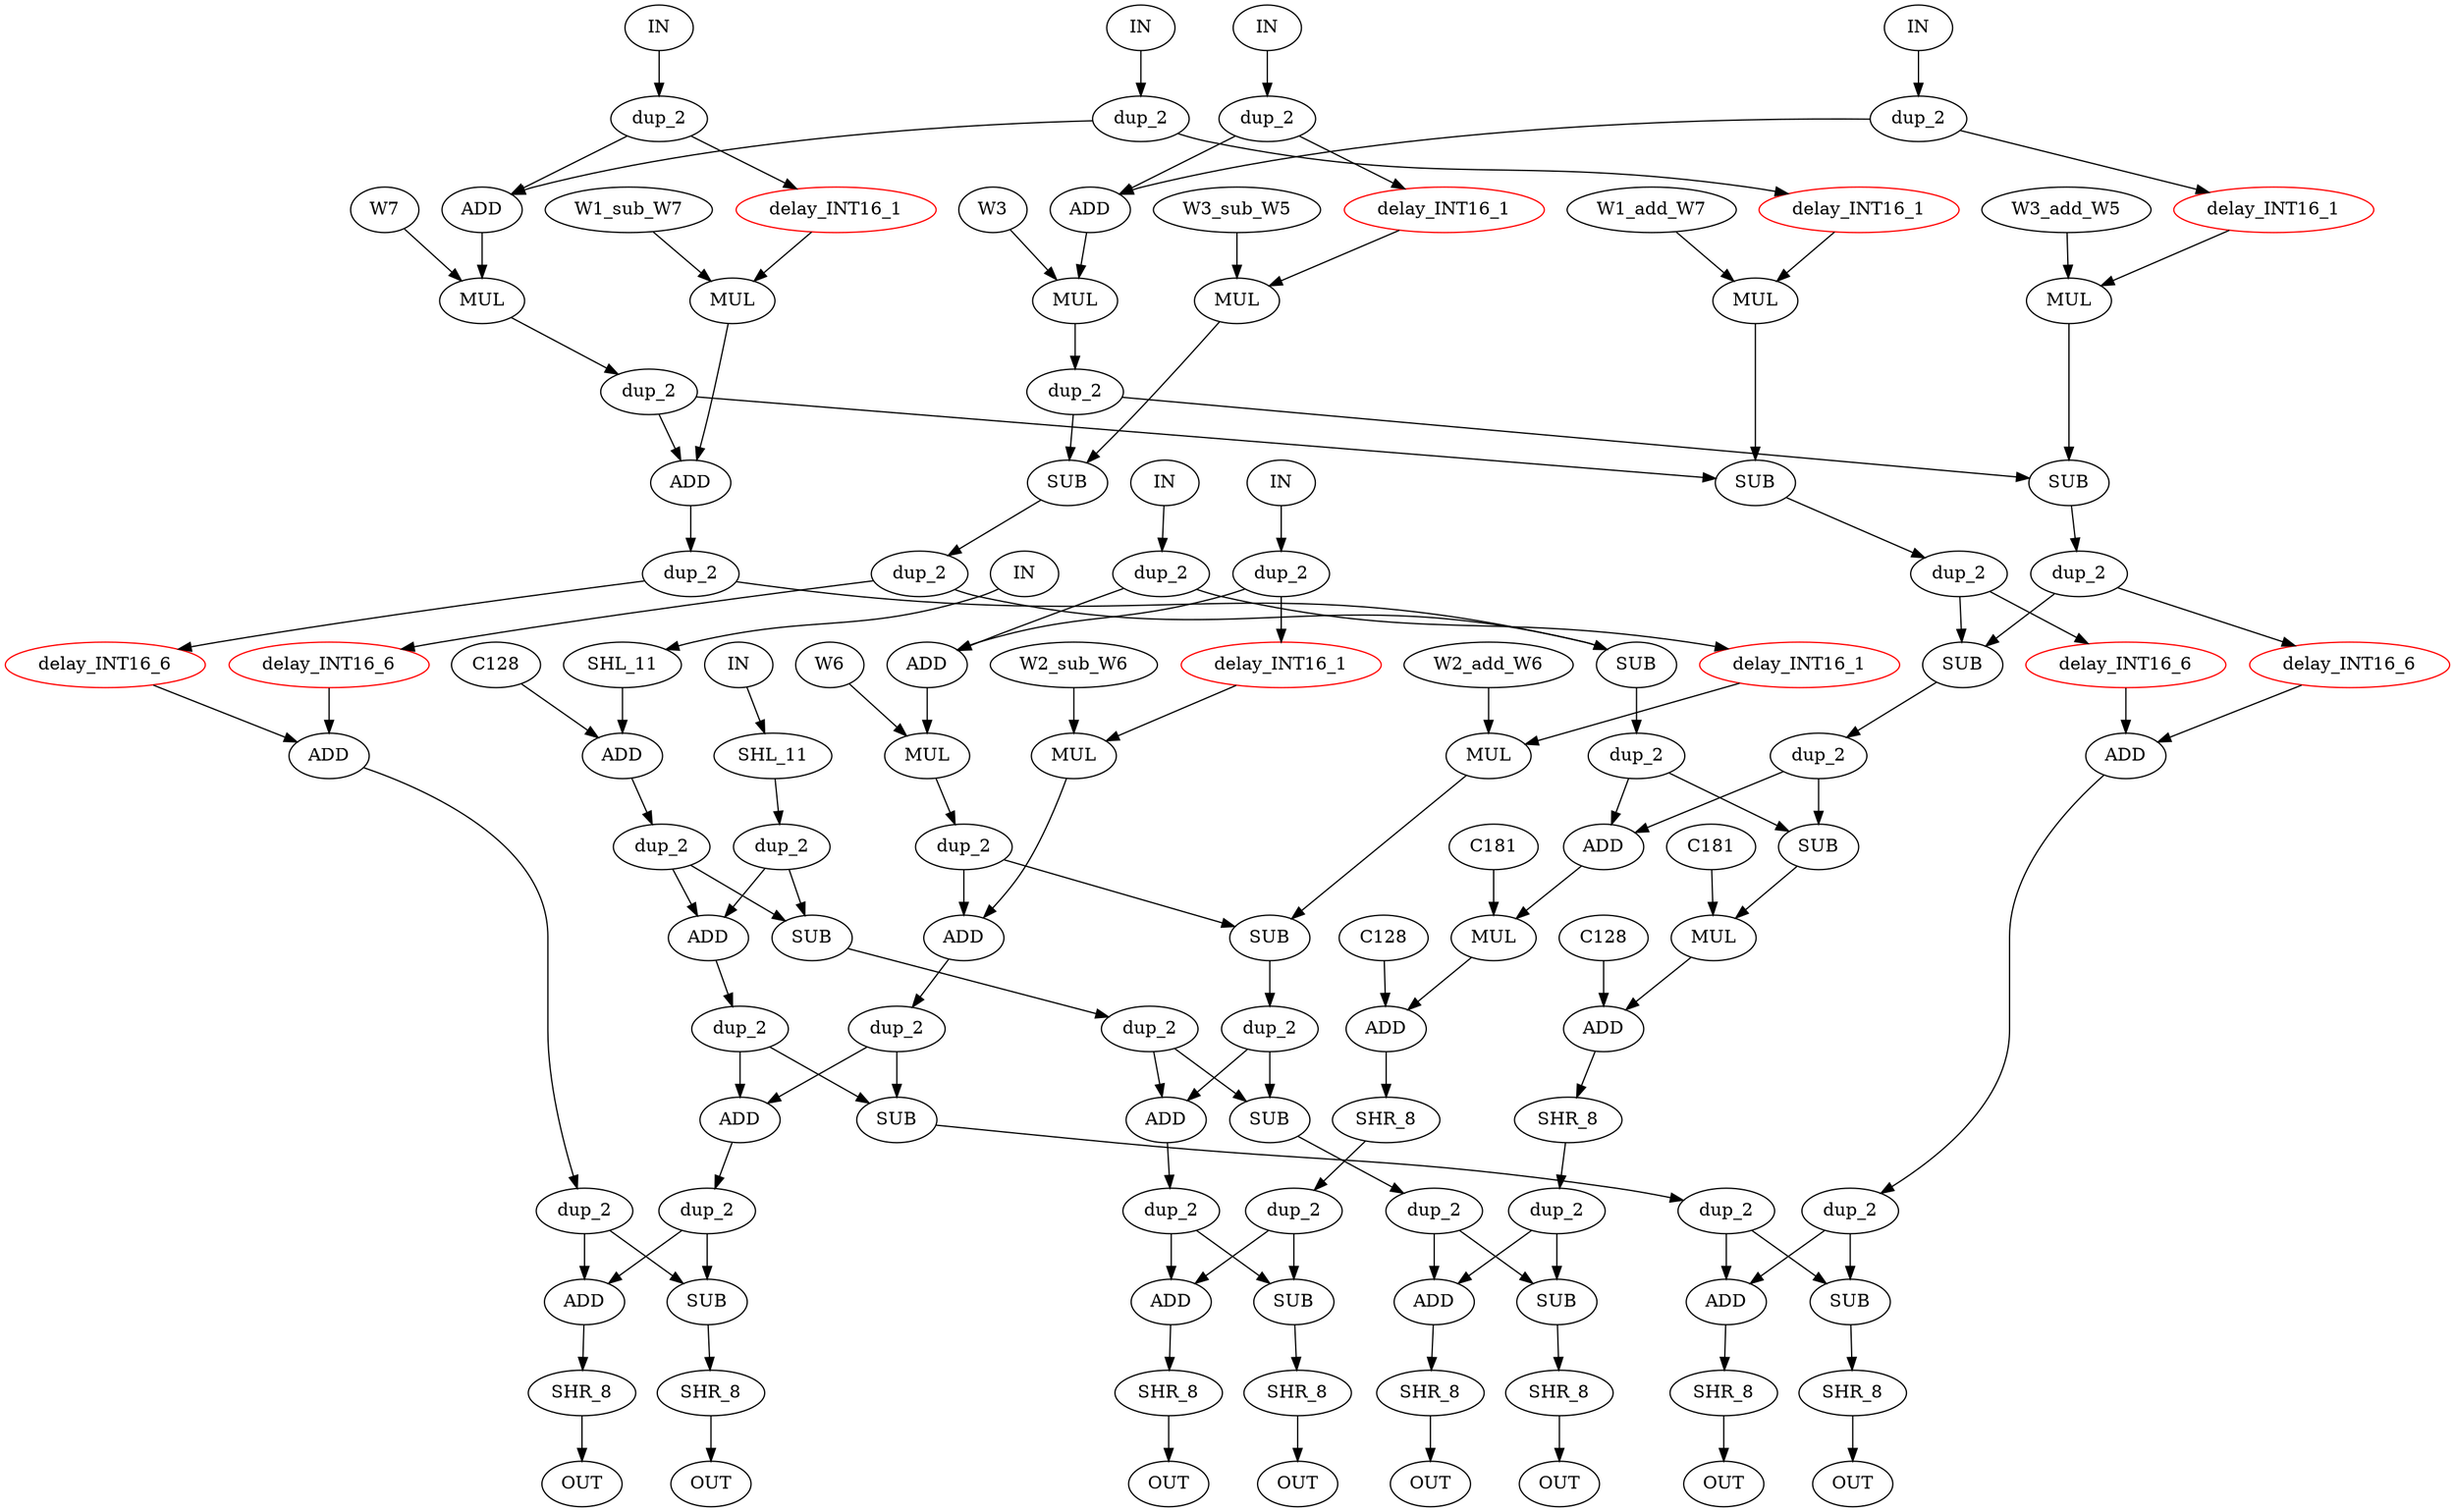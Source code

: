 digraph IDCT_row {
  subgraph main {
    n_in_0 [label=IN, color=black];
    n_in_1 [label=IN, color=black];
    n_in_2 [label=IN, color=black];
    n_in_3 [label=IN, color=black];
    n_in_4 [label=IN, color=black];
    n_in_5 [label=IN, color=black];
    n_in_6 [label=IN, color=black];
    n_in_7 [label=IN, color=black];
    n_c128_0 [label=C128, color=black];
    n_c128_1 [label=C128, color=black];
    n_c128_2 [label=C128, color=black];
    n_c181_0 [label=C181, color=black];
    n_c181_1 [label=C181, color=black];
    n_w7 [label=W7, color=black];
    n_w1_sub_w7 [label=W1_sub_W7, color=black];
    n_w1_add_w7 [label=W1_add_W7, color=black];
    n_w3 [label=W3, color=black];
    n_w3_sub_w5 [label=W3_sub_W5, color=black];
    n_w3_add_w5 [label=W3_add_W5, color=black];
    n_w6 [label=W6, color=black];
    n_w2_sub_w6 [label=W2_sub_W6, color=black];
    n_w2_add_w6 [label=W2_add_W6, color=black];
    n_x1_0 [label=SHL_11, color=black];
    n_t0_0 [label=SHL_11, color=black];
    n_x0_0 [label=ADD, color=black];
    d_x0_0 [label=dup_2, color=black];
    d_x1_0 [label=dup_2, color=black];
    d_x2_0 [label=dup_2, color=black];
    d_x3_0 [label=dup_2, color=black];
    d_x4_0 [label=dup_2, color=black];
    d_x5_0 [label=dup_2, color=black];
    d_x6_0 [label=dup_2, color=black];
    d_x7_0 [label=dup_2, color=black];
    n_t8_1 [label=ADD, color=black];
    n_x8_1 [label=MUL, color=black];
    d_x8_1 [label=dup_2, color=black];
    n_t4_1 [label=MUL, color=black];
    n_x4_1 [label=ADD, color=black];
    d_x4_1 [label=dup_2, color=black];
    n_t5_1 [label=MUL, color=black];
    n_x5_1 [label=SUB, color=black];
    d_x5_1 [label=dup_2, color=black];
    n_t8_2 [label=ADD, color=black];
    n_x8_2 [label=MUL, color=black];
    d_x8_2 [label=dup_2, color=black];
    n_t6_1 [label=MUL, color=black];
    n_x6_1 [label=SUB, color=black];
    d_x6_1 [label=dup_2, color=black];
    n_t7_1 [label=MUL, color=black];
    n_x7_1 [label=SUB, color=black];
    d_x7_1 [label=dup_2, color=black];
    n_x8_3 [label=ADD, color=black];
    d_x8_3 [label=dup_2, color=black];
    n_x0_1 [label=SUB, color=black];
    d_x0_1 [label=dup_2, color=black];
    n_t1_1 [label=ADD, color=black];
    n_x1_1 [label=MUL, color=black];
    d_x1_1 [label=dup_2, color=black];
    n_t2_1 [label=MUL, color=black];
    n_x2_1 [label=SUB, color=black];
    d_x2_1 [label=dup_2, color=black];
    n_t3_1 [label=MUL, color=black];
    n_x3_1 [label=ADD, color=black];
    d_x3_1 [label=dup_2, color=black];
    n_x1_2 [label=ADD, color=black];
    d_x1_2 [label=dup_2, color=black];
    n_x4_2 [label=SUB, color=black];
    d_x4_2 [label=dup_2, color=black];
    n_x6_2 [label=ADD, color=black];
    d_x6_2 [label=dup_2, color=black];
    n_x5_2 [label=SUB, color=black];
    d_x5_2 [label=dup_2, color=black];
    n_x7_2 [label=ADD, color=black];
    d_x7_2 [label=dup_2, color=black];
    n_x8_4 [label=SUB, color=black];
    d_x8_4 [label=dup_2, color=black];
    n_x3_2 [label=ADD, color=black];
    d_x3_2 [label=dup_2, color=black];
    n_x0_2 [label=SUB, color=black];
    d_x0_2 [label=dup_2, color=black];
    n_u2_2 [label=ADD, color=black];
    n_v2_2 [label=MUL, color=black];
    n_w2_2 [label=ADD, color=black];
    n_x2_2 [label=SHR_8, color=black];
    d_x2_2 [label=dup_2, color=black];
    n_u4_3 [label=SUB, color=black];
    n_v4_3 [label=MUL, color=black];
    n_w4_3 [label=ADD, color=black];
    n_x4_3 [label=SHR_8, color=black];
    d_x4_3 [label=dup_2, color=black];
    n_tmp_0 [label=ADD, color=black];
    n_shr_0 [label=SHR_8, color=black];
    n_tmp_1 [label=ADD, color=black];
    n_shr_1 [label=SHR_8, color=black];
    n_tmp_2 [label=ADD, color=black];
    n_shr_2 [label=SHR_8, color=black];
    n_tmp_3 [label=ADD, color=black];
    n_shr_3 [label=SHR_8, color=black];
    n_tmp_4 [label=SUB, color=black];
    n_shr_4 [label=SHR_8, color=black];
    n_tmp_5 [label=SUB, color=black];
    n_shr_5 [label=SHR_8, color=black];
    n_tmp_6 [label=SUB, color=black];
    n_shr_6 [label=SHR_8, color=black];
    n_tmp_7 [label=SUB, color=black];
    n_shr_7 [label=SHR_8, color=black];
    n_out_0 [label=OUT, color=black];
    n_out_1 [label=OUT, color=black];
    n_out_2 [label=OUT, color=black];
    n_out_3 [label=OUT, color=black];
    n_out_4 [label=OUT, color=black];
    n_out_5 [label=OUT, color=black];
    n_out_6 [label=OUT, color=black];
    n_out_7 [label=OUT, color=black];
    delay_INT16_1_114 [label=delay_INT16_1, color=red];
    delay_INT16_1_115 [label=delay_INT16_1, color=red];
    delay_INT16_1_116 [label=delay_INT16_1, color=red];
    delay_INT16_1_117 [label=delay_INT16_1, color=red];
    delay_INT16_1_118 [label=delay_INT16_1, color=red];
    delay_INT16_1_119 [label=delay_INT16_1, color=red];
    delay_INT16_6_120 [label=delay_INT16_6, color=red];
    delay_INT16_6_121 [label=delay_INT16_6, color=red];
    delay_INT16_6_122 [label=delay_INT16_6, color=red];
    delay_INT16_6_123 [label=delay_INT16_6, color=red];

    n_in_0 -> n_t0_0;
    n_in_4 -> n_x1_0;
    n_c128_0 -> n_x0_0;
    n_c128_1 -> n_w2_2;
    n_c128_2 -> n_w4_3;
    n_c181_0 -> n_v2_2;
    n_c181_1 -> n_v4_3;
    n_w3 -> n_x8_2;
    n_w6 -> n_x1_1;
    n_w7 -> n_x8_1;
    n_w1_sub_w7 -> n_t4_1;
    n_w1_add_w7 -> n_t5_1;
    n_w3_sub_w5 -> n_t6_1;
    n_w3_add_w5 -> n_t7_1;
    n_w2_sub_w6 -> n_t3_1;
    n_w2_add_w6 -> n_t2_1;
    n_t0_0 -> n_x0_0;
    n_x0_0 -> d_x0_0;
    d_x0_0 -> n_x8_3;
    d_x0_0 -> n_x0_1;
    n_x0_1 -> d_x0_1;
    d_x0_1 -> n_x3_2;
    d_x0_1 -> n_x0_2;
    n_x0_2 -> d_x0_2;
    d_x0_2 -> n_tmp_2;
    d_x0_2 -> n_tmp_5;
    n_x1_0 -> d_x1_0;
    d_x1_0 -> n_x8_3;
    d_x1_0 -> n_x0_1;
    n_t1_1 -> n_x1_1;
    n_x1_1 -> d_x1_1;
    d_x1_1 -> n_x2_1;
    d_x1_1 -> n_x3_1;
    n_x1_2 -> d_x1_2;
    d_x1_2 -> n_tmp_0;
    d_x1_2 -> n_tmp_7;
    n_in_6 -> d_x2_0;
    d_x2_0 -> n_t1_1;
    d_x2_0 -> delay_INT16_1_118;
    n_t2_1 -> n_x2_1;
    n_x2_1 -> d_x2_1;
    d_x2_1 -> n_x3_2;
    d_x2_1 -> n_x0_2;
    n_u2_2 -> n_v2_2;
    n_v2_2 -> n_w2_2;
    n_w2_2 -> n_x2_2;
    n_x2_2 -> d_x2_2;
    d_x2_2 -> n_tmp_1;
    d_x2_2 -> n_tmp_6;
    n_in_2 -> d_x3_0;
    d_x3_0 -> n_t1_1;
    d_x3_0 -> delay_INT16_1_119;
    n_t3_1 -> n_x3_1;
    n_x3_1 -> d_x3_1;
    d_x3_1 -> n_x7_2;
    d_x3_1 -> n_x8_4;
    n_x3_2 -> d_x3_2;
    d_x3_2 -> n_tmp_1;
    d_x3_2 -> n_tmp_6;
    n_in_1 -> d_x4_0;
    d_x4_0 -> n_t8_1;
    d_x4_0 -> delay_INT16_1_114;
    n_t4_1 -> n_x4_1;
    n_x4_1 -> d_x4_1;
    d_x4_1 -> delay_INT16_6_120;
    d_x4_1 -> n_x4_2;
    n_x4_2 -> d_x4_2;
    d_x4_2 -> n_u2_2;
    d_x4_2 -> n_u4_3;
    n_u4_3 -> n_v4_3;
    n_v4_3 -> n_w4_3;
    n_w4_3 -> n_x4_3;
    n_x4_3 -> d_x4_3;
    d_x4_3 -> n_tmp_2;
    d_x4_3 -> n_tmp_5;
    n_t5_1 -> n_x5_1;
    n_in_7 -> d_x5_0;
    d_x5_0 -> n_t8_1;
    d_x5_0 -> delay_INT16_1_115;
    n_x5_1 -> d_x5_1;
    d_x5_1 -> delay_INT16_6_122;
    d_x5_1 -> n_x5_2;
    n_x5_2 -> d_x5_2;
    d_x5_2 -> n_u2_2;
    d_x5_2 -> n_u4_3;
    n_in_5 -> d_x6_0;
    d_x6_0 -> n_t8_2;
    d_x6_0 -> delay_INT16_1_116;
    n_t6_1 -> n_x6_1;
    n_x6_1 -> d_x6_1;
    d_x6_1 -> delay_INT16_6_121;
    d_x6_1 -> n_x4_2;
    n_x6_2 -> d_x6_2;
    d_x6_2 -> n_tmp_3;
    d_x6_2 -> n_tmp_4;
    n_in_3 -> d_x7_0;
    d_x7_0 -> n_t8_2;
    d_x7_0 -> delay_INT16_1_117;
    n_t7_1 -> n_x7_1;
    n_x7_1 -> d_x7_1;
    d_x7_1 -> delay_INT16_6_123;
    d_x7_1 -> n_x5_2;
    n_x7_2 -> d_x7_2;
    d_x7_2 -> n_tmp_0;
    d_x7_2 -> n_tmp_7;
    n_t8_1 -> n_x8_1;
    n_x8_1 -> d_x8_1;
    d_x8_1 -> n_x4_1;
    d_x8_1 -> n_x5_1;
    n_t8_2 -> n_x8_2;
    n_x8_2 -> d_x8_2;
    d_x8_2 -> n_x6_1;
    d_x8_2 -> n_x7_1;
    n_x8_3 -> d_x8_3;
    d_x8_3 -> n_x7_2;
    d_x8_3 -> n_x8_4;
    n_x8_4 -> d_x8_4;
    d_x8_4 -> n_tmp_3;
    d_x8_4 -> n_tmp_4;
    n_tmp_0 -> n_shr_0;
    n_tmp_1 -> n_shr_1;
    n_tmp_2 -> n_shr_2;
    n_tmp_3 -> n_shr_3;
    n_tmp_4 -> n_shr_4;
    n_tmp_5 -> n_shr_5;
    n_tmp_6 -> n_shr_6;
    n_tmp_7 -> n_shr_7;
    n_shr_0 -> n_out_0;
    n_shr_1 -> n_out_1;
    n_shr_2 -> n_out_2;
    n_shr_3 -> n_out_3;
    n_shr_4 -> n_out_4;
    n_shr_5 -> n_out_5;
    n_shr_6 -> n_out_6;
    n_shr_7 -> n_out_7;
    delay_INT16_1_114 -> n_t4_1;
    delay_INT16_1_115 -> n_t5_1;
    delay_INT16_1_116 -> n_t6_1;
    delay_INT16_1_117 -> n_t7_1;
    delay_INT16_1_118 -> n_t2_1;
    delay_INT16_1_119 -> n_t3_1;
    delay_INT16_6_120 -> n_x1_2;
    delay_INT16_6_121 -> n_x1_2;
    delay_INT16_6_122 -> n_x6_2;
    delay_INT16_6_123 -> n_x6_2;
  }
}
